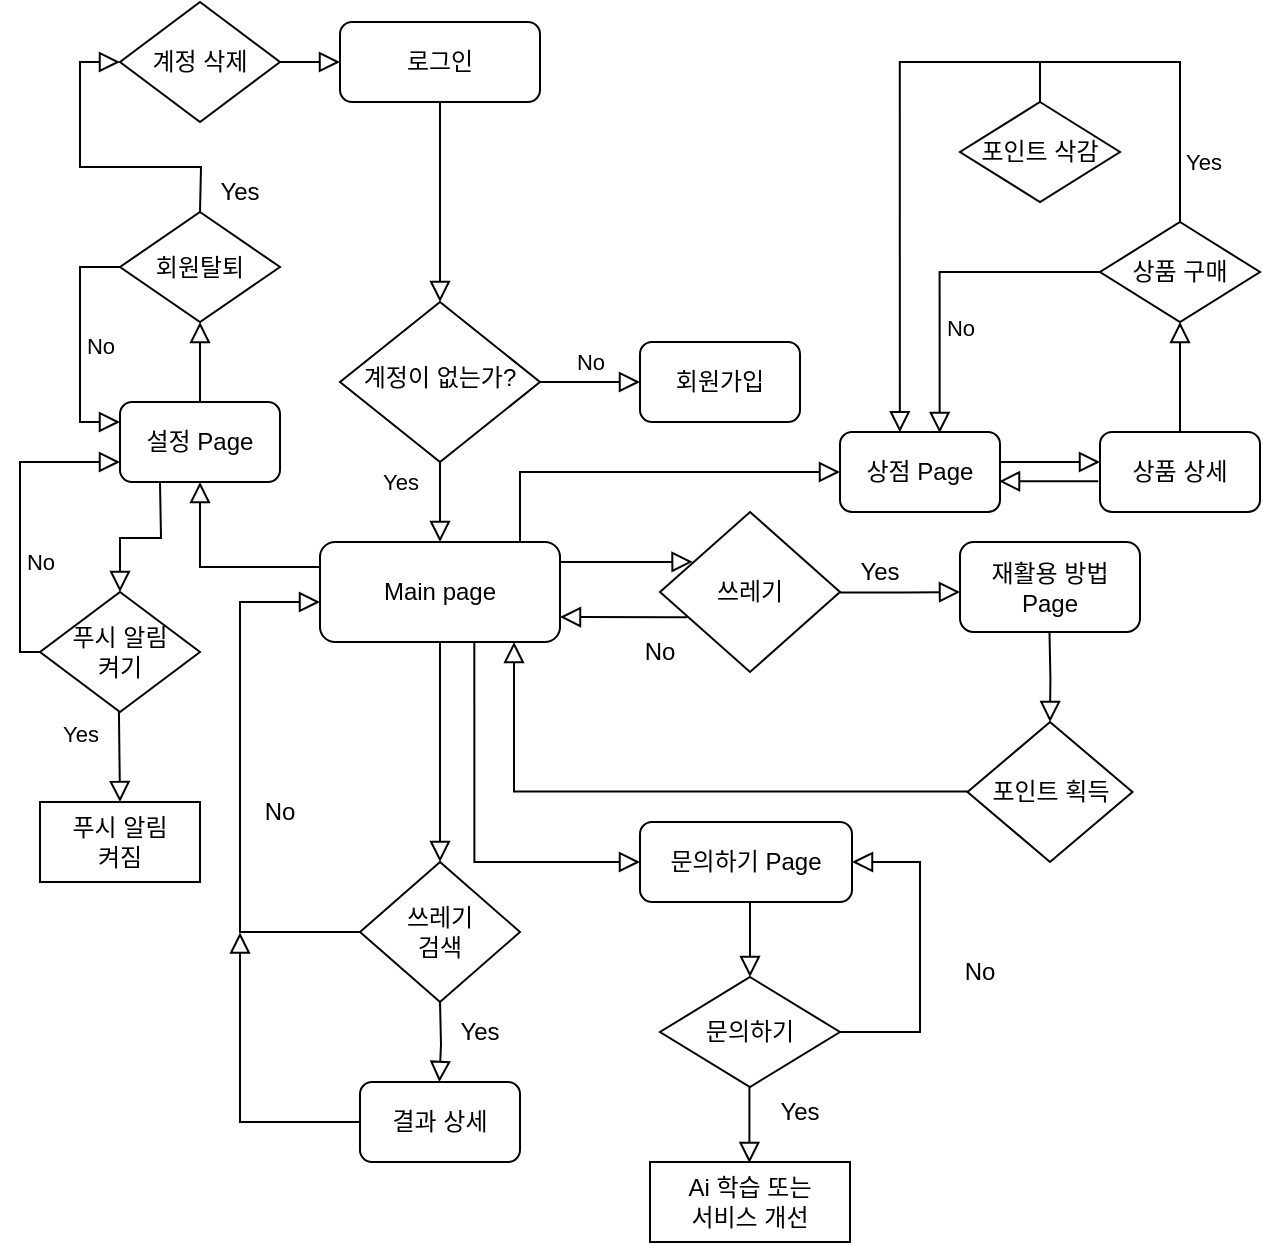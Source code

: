 <mxfile version="22.1.11" type="github">
  <diagram id="C5RBs43oDa-KdzZeNtuy" name="Page-1">
    <mxGraphModel dx="1687" dy="925" grid="1" gridSize="10" guides="1" tooltips="1" connect="1" arrows="1" fold="1" page="1" pageScale="1" pageWidth="827" pageHeight="1169" math="0" shadow="0">
      <root>
        <mxCell id="WIyWlLk6GJQsqaUBKTNV-0" />
        <mxCell id="WIyWlLk6GJQsqaUBKTNV-1" parent="WIyWlLk6GJQsqaUBKTNV-0" />
        <mxCell id="WIyWlLk6GJQsqaUBKTNV-2" value="" style="rounded=0;html=1;jettySize=auto;orthogonalLoop=1;fontSize=11;endArrow=block;endFill=0;endSize=8;strokeWidth=1;shadow=0;labelBackgroundColor=none;edgeStyle=orthogonalEdgeStyle;" parent="WIyWlLk6GJQsqaUBKTNV-1" source="WIyWlLk6GJQsqaUBKTNV-3" target="WIyWlLk6GJQsqaUBKTNV-6" edge="1">
          <mxGeometry relative="1" as="geometry" />
        </mxCell>
        <mxCell id="WIyWlLk6GJQsqaUBKTNV-3" value="로그인" style="rounded=1;whiteSpace=wrap;html=1;fontSize=12;glass=0;strokeWidth=1;shadow=0;" parent="WIyWlLk6GJQsqaUBKTNV-1" vertex="1">
          <mxGeometry x="290" y="240" width="100" height="40" as="geometry" />
        </mxCell>
        <mxCell id="WIyWlLk6GJQsqaUBKTNV-4" value="Yes" style="rounded=0;html=1;jettySize=auto;orthogonalLoop=1;fontSize=11;endArrow=block;endFill=0;endSize=8;strokeWidth=1;shadow=0;labelBackgroundColor=none;edgeStyle=orthogonalEdgeStyle;" parent="WIyWlLk6GJQsqaUBKTNV-1" source="WIyWlLk6GJQsqaUBKTNV-6" edge="1">
          <mxGeometry x="-0.507" y="-20" relative="1" as="geometry">
            <mxPoint as="offset" />
            <mxPoint x="340" y="500" as="targetPoint" />
          </mxGeometry>
        </mxCell>
        <mxCell id="WIyWlLk6GJQsqaUBKTNV-5" value="No" style="edgeStyle=orthogonalEdgeStyle;rounded=0;html=1;jettySize=auto;orthogonalLoop=1;fontSize=11;endArrow=block;endFill=0;endSize=8;strokeWidth=1;shadow=0;labelBackgroundColor=none;" parent="WIyWlLk6GJQsqaUBKTNV-1" source="WIyWlLk6GJQsqaUBKTNV-6" target="WIyWlLk6GJQsqaUBKTNV-7" edge="1">
          <mxGeometry y="10" relative="1" as="geometry">
            <mxPoint as="offset" />
          </mxGeometry>
        </mxCell>
        <mxCell id="WIyWlLk6GJQsqaUBKTNV-6" value="계정이 없는가?" style="rhombus;whiteSpace=wrap;html=1;shadow=0;fontFamily=Helvetica;fontSize=12;align=center;strokeWidth=1;spacing=6;spacingTop=-4;" parent="WIyWlLk6GJQsqaUBKTNV-1" vertex="1">
          <mxGeometry x="290" y="380" width="100" height="80" as="geometry" />
        </mxCell>
        <mxCell id="WIyWlLk6GJQsqaUBKTNV-7" value="회원가입" style="rounded=1;whiteSpace=wrap;html=1;fontSize=12;glass=0;strokeWidth=1;shadow=0;" parent="WIyWlLk6GJQsqaUBKTNV-1" vertex="1">
          <mxGeometry x="440" y="400" width="80" height="40" as="geometry" />
        </mxCell>
        <mxCell id="WIyWlLk6GJQsqaUBKTNV-8" value="" style="rounded=0;html=1;jettySize=auto;orthogonalLoop=1;fontSize=11;endArrow=block;endFill=0;endSize=8;strokeWidth=1;shadow=0;labelBackgroundColor=none;edgeStyle=orthogonalEdgeStyle;exitX=0.5;exitY=1;exitDx=0;exitDy=0;" parent="WIyWlLk6GJQsqaUBKTNV-1" source="xGvReFKnQGBwkajer348-0" edge="1">
          <mxGeometry x="-0.102" y="-10" relative="1" as="geometry">
            <mxPoint as="offset" />
            <mxPoint x="340" y="580" as="sourcePoint" />
            <mxPoint x="340" y="660" as="targetPoint" />
          </mxGeometry>
        </mxCell>
        <mxCell id="xGvReFKnQGBwkajer348-0" value="Main page" style="rounded=1;whiteSpace=wrap;html=1;" parent="WIyWlLk6GJQsqaUBKTNV-1" vertex="1">
          <mxGeometry x="280" y="500" width="120" height="50" as="geometry" />
        </mxCell>
        <mxCell id="xGvReFKnQGBwkajer348-3" value="" style="edgeStyle=orthogonalEdgeStyle;rounded=0;html=1;jettySize=auto;orthogonalLoop=1;fontSize=11;endArrow=block;endFill=0;endSize=8;strokeWidth=1;shadow=0;labelBackgroundColor=none;entryX=0.181;entryY=0.311;entryDx=0;entryDy=0;entryPerimeter=0;" parent="WIyWlLk6GJQsqaUBKTNV-1" target="xGvReFKnQGBwkajer348-5" edge="1">
          <mxGeometry y="10" relative="1" as="geometry">
            <mxPoint as="offset" />
            <mxPoint x="400" y="525" as="sourcePoint" />
            <mxPoint x="450" y="525" as="targetPoint" />
            <Array as="points">
              <mxPoint x="400" y="510" />
              <mxPoint x="450" y="510" />
            </Array>
          </mxGeometry>
        </mxCell>
        <mxCell id="xGvReFKnQGBwkajer348-5" value="쓰레기" style="rhombus;whiteSpace=wrap;html=1;" parent="WIyWlLk6GJQsqaUBKTNV-1" vertex="1">
          <mxGeometry x="450" y="485" width="90" height="80" as="geometry" />
        </mxCell>
        <mxCell id="xGvReFKnQGBwkajer348-6" value="" style="edgeStyle=orthogonalEdgeStyle;rounded=0;html=1;jettySize=auto;orthogonalLoop=1;fontSize=11;endArrow=block;endFill=0;endSize=8;strokeWidth=1;shadow=0;labelBackgroundColor=none;entryX=1;entryY=0.75;entryDx=0;entryDy=0;exitX=0.151;exitY=0.658;exitDx=0;exitDy=0;exitPerimeter=0;" parent="WIyWlLk6GJQsqaUBKTNV-1" source="xGvReFKnQGBwkajer348-5" target="xGvReFKnQGBwkajer348-0" edge="1">
          <mxGeometry y="10" relative="1" as="geometry">
            <mxPoint as="offset" />
            <mxPoint x="450" y="531" as="sourcePoint" />
            <mxPoint x="440" y="530" as="targetPoint" />
            <Array as="points">
              <mxPoint x="460" y="538" />
              <mxPoint x="460" y="538" />
            </Array>
          </mxGeometry>
        </mxCell>
        <mxCell id="xGvReFKnQGBwkajer348-8" value="Yes" style="text;html=1;strokeColor=none;fillColor=none;align=center;verticalAlign=middle;whiteSpace=wrap;rounded=0;" parent="WIyWlLk6GJQsqaUBKTNV-1" vertex="1">
          <mxGeometry x="540" y="510" width="40" height="10" as="geometry" />
        </mxCell>
        <mxCell id="xGvReFKnQGBwkajer348-10" value="No" style="text;html=1;strokeColor=none;fillColor=none;align=center;verticalAlign=middle;whiteSpace=wrap;rounded=0;" parent="WIyWlLk6GJQsqaUBKTNV-1" vertex="1">
          <mxGeometry x="430" y="550" width="40" height="10" as="geometry" />
        </mxCell>
        <mxCell id="xGvReFKnQGBwkajer348-11" value="" style="edgeStyle=orthogonalEdgeStyle;rounded=0;html=1;jettySize=auto;orthogonalLoop=1;fontSize=11;endArrow=block;endFill=0;endSize=8;strokeWidth=1;shadow=0;labelBackgroundColor=none;" parent="WIyWlLk6GJQsqaUBKTNV-1" edge="1">
          <mxGeometry y="10" relative="1" as="geometry">
            <mxPoint as="offset" />
            <mxPoint x="540" y="525.22" as="sourcePoint" />
            <mxPoint x="600" y="525" as="targetPoint" />
            <Array as="points">
              <mxPoint x="573" y="525" />
            </Array>
          </mxGeometry>
        </mxCell>
        <mxCell id="xGvReFKnQGBwkajer348-13" value="재활용 방법&lt;br&gt;Page" style="rounded=1;whiteSpace=wrap;html=1;" parent="WIyWlLk6GJQsqaUBKTNV-1" vertex="1">
          <mxGeometry x="600" y="500" width="90" height="45" as="geometry" />
        </mxCell>
        <mxCell id="xGvReFKnQGBwkajer348-14" value="포인트 획득" style="rhombus;whiteSpace=wrap;html=1;" parent="WIyWlLk6GJQsqaUBKTNV-1" vertex="1">
          <mxGeometry x="603.75" y="590" width="82.5" height="70" as="geometry" />
        </mxCell>
        <mxCell id="xGvReFKnQGBwkajer348-17" value="" style="rounded=0;html=1;jettySize=auto;orthogonalLoop=1;fontSize=11;endArrow=block;endFill=0;endSize=8;strokeWidth=1;shadow=0;labelBackgroundColor=none;edgeStyle=orthogonalEdgeStyle;entryX=0.5;entryY=0;entryDx=0;entryDy=0;" parent="WIyWlLk6GJQsqaUBKTNV-1" target="xGvReFKnQGBwkajer348-14" edge="1">
          <mxGeometry x="-0.033" y="19" relative="1" as="geometry">
            <mxPoint as="offset" />
            <mxPoint x="644.74" y="545" as="sourcePoint" />
            <mxPoint x="644.74" y="585" as="targetPoint" />
          </mxGeometry>
        </mxCell>
        <mxCell id="xGvReFKnQGBwkajer348-18" value="" style="edgeStyle=orthogonalEdgeStyle;rounded=0;html=1;jettySize=auto;orthogonalLoop=1;fontSize=11;endArrow=block;endFill=0;endSize=8;strokeWidth=1;shadow=0;labelBackgroundColor=none;exitX=0.151;exitY=0.658;exitDx=0;exitDy=0;exitPerimeter=0;" parent="WIyWlLk6GJQsqaUBKTNV-1" target="xGvReFKnQGBwkajer348-0" edge="1">
          <mxGeometry y="10" relative="1" as="geometry">
            <mxPoint as="offset" />
            <mxPoint x="604" y="624.69" as="sourcePoint" />
            <mxPoint x="540" y="624.69" as="targetPoint" />
            <Array as="points">
              <mxPoint x="377" y="625" />
            </Array>
          </mxGeometry>
        </mxCell>
        <mxCell id="xGvReFKnQGBwkajer348-19" value="쓰레기&lt;br&gt;검색" style="rhombus;whiteSpace=wrap;html=1;" parent="WIyWlLk6GJQsqaUBKTNV-1" vertex="1">
          <mxGeometry x="300" y="660" width="80" height="70" as="geometry" />
        </mxCell>
        <mxCell id="xGvReFKnQGBwkajer348-20" value="결과 상세" style="rounded=1;whiteSpace=wrap;html=1;" parent="WIyWlLk6GJQsqaUBKTNV-1" vertex="1">
          <mxGeometry x="300" y="770" width="80" height="40" as="geometry" />
        </mxCell>
        <mxCell id="xGvReFKnQGBwkajer348-21" value="" style="rounded=0;html=1;jettySize=auto;orthogonalLoop=1;fontSize=11;endArrow=block;endFill=0;endSize=8;strokeWidth=1;shadow=0;labelBackgroundColor=none;edgeStyle=orthogonalEdgeStyle;" parent="WIyWlLk6GJQsqaUBKTNV-1" edge="1">
          <mxGeometry x="-0.102" y="-10" relative="1" as="geometry">
            <mxPoint as="offset" />
            <mxPoint x="340" y="730" as="sourcePoint" />
            <mxPoint x="339.71" y="770" as="targetPoint" />
          </mxGeometry>
        </mxCell>
        <mxCell id="xGvReFKnQGBwkajer348-24" value="" style="rounded=0;html=1;jettySize=auto;orthogonalLoop=1;fontSize=11;endArrow=block;endFill=0;endSize=8;strokeWidth=1;shadow=0;labelBackgroundColor=none;edgeStyle=orthogonalEdgeStyle;exitX=0;exitY=0.5;exitDx=0;exitDy=0;" parent="WIyWlLk6GJQsqaUBKTNV-1" source="xGvReFKnQGBwkajer348-19" target="xGvReFKnQGBwkajer348-0" edge="1">
          <mxGeometry x="-0.102" y="-10" relative="1" as="geometry">
            <mxPoint as="offset" />
            <mxPoint x="280" y="700" as="sourcePoint" />
            <mxPoint x="240" y="520" as="targetPoint" />
            <Array as="points">
              <mxPoint x="240" y="695" />
              <mxPoint x="240" y="530" />
            </Array>
          </mxGeometry>
        </mxCell>
        <mxCell id="xGvReFKnQGBwkajer348-25" value="No" style="text;html=1;strokeColor=none;fillColor=none;align=center;verticalAlign=middle;whiteSpace=wrap;rounded=0;" parent="WIyWlLk6GJQsqaUBKTNV-1" vertex="1">
          <mxGeometry x="240" y="630" width="40" height="10" as="geometry" />
        </mxCell>
        <mxCell id="xGvReFKnQGBwkajer348-26" value="Yes" style="text;html=1;strokeColor=none;fillColor=none;align=center;verticalAlign=middle;whiteSpace=wrap;rounded=0;" parent="WIyWlLk6GJQsqaUBKTNV-1" vertex="1">
          <mxGeometry x="340" y="740" width="40" height="10" as="geometry" />
        </mxCell>
        <mxCell id="xGvReFKnQGBwkajer348-28" value="" style="edgeStyle=orthogonalEdgeStyle;rounded=0;html=1;jettySize=auto;orthogonalLoop=1;fontSize=11;endArrow=block;endFill=0;endSize=8;strokeWidth=1;shadow=0;labelBackgroundColor=none;exitX=0;exitY=0.5;exitDx=0;exitDy=0;" parent="WIyWlLk6GJQsqaUBKTNV-1" source="xGvReFKnQGBwkajer348-20" edge="1">
          <mxGeometry y="10" relative="1" as="geometry">
            <mxPoint as="offset" />
            <mxPoint x="290" y="770" as="sourcePoint" />
            <mxPoint x="240" y="695.29" as="targetPoint" />
            <Array as="points">
              <mxPoint x="240" y="790" />
            </Array>
          </mxGeometry>
        </mxCell>
        <mxCell id="xGvReFKnQGBwkajer348-29" value="문의하기 Page" style="rounded=1;whiteSpace=wrap;html=1;" parent="WIyWlLk6GJQsqaUBKTNV-1" vertex="1">
          <mxGeometry x="440" y="640" width="106" height="40" as="geometry" />
        </mxCell>
        <mxCell id="xGvReFKnQGBwkajer348-30" value="" style="edgeStyle=orthogonalEdgeStyle;rounded=0;html=1;jettySize=auto;orthogonalLoop=1;fontSize=11;endArrow=block;endFill=0;endSize=8;strokeWidth=1;shadow=0;labelBackgroundColor=none;exitX=0.643;exitY=1.005;exitDx=0;exitDy=0;exitPerimeter=0;" parent="WIyWlLk6GJQsqaUBKTNV-1" source="xGvReFKnQGBwkajer348-0" target="xGvReFKnQGBwkajer348-29" edge="1">
          <mxGeometry y="10" relative="1" as="geometry">
            <mxPoint as="offset" />
            <mxPoint x="374" y="702.5" as="sourcePoint" />
            <mxPoint x="440" y="687.5" as="targetPoint" />
            <Array as="points">
              <mxPoint x="357" y="660" />
            </Array>
          </mxGeometry>
        </mxCell>
        <mxCell id="xGvReFKnQGBwkajer348-32" value="문의하기" style="rhombus;whiteSpace=wrap;html=1;" parent="WIyWlLk6GJQsqaUBKTNV-1" vertex="1">
          <mxGeometry x="450" y="717.5" width="90" height="55" as="geometry" />
        </mxCell>
        <mxCell id="xGvReFKnQGBwkajer348-33" value="" style="rounded=0;html=1;jettySize=auto;orthogonalLoop=1;fontSize=11;endArrow=block;endFill=0;endSize=8;strokeWidth=1;shadow=0;labelBackgroundColor=none;edgeStyle=orthogonalEdgeStyle;entryX=0.5;entryY=0;entryDx=0;entryDy=0;" parent="WIyWlLk6GJQsqaUBKTNV-1" target="xGvReFKnQGBwkajer348-32" edge="1">
          <mxGeometry x="-0.102" y="-10" relative="1" as="geometry">
            <mxPoint as="offset" />
            <mxPoint x="495" y="680" as="sourcePoint" />
            <mxPoint x="494.61" y="710" as="targetPoint" />
          </mxGeometry>
        </mxCell>
        <mxCell id="xGvReFKnQGBwkajer348-35" value="Yes" style="text;html=1;strokeColor=none;fillColor=none;align=center;verticalAlign=middle;whiteSpace=wrap;rounded=0;" parent="WIyWlLk6GJQsqaUBKTNV-1" vertex="1">
          <mxGeometry x="500" y="780" width="40" height="10" as="geometry" />
        </mxCell>
        <mxCell id="xGvReFKnQGBwkajer348-41" value="" style="edgeStyle=orthogonalEdgeStyle;rounded=0;html=1;jettySize=auto;orthogonalLoop=1;fontSize=11;endArrow=block;endFill=0;endSize=8;strokeWidth=1;shadow=0;labelBackgroundColor=none;exitX=1;exitY=0.5;exitDx=0;exitDy=0;entryX=1;entryY=0.5;entryDx=0;entryDy=0;" parent="WIyWlLk6GJQsqaUBKTNV-1" source="xGvReFKnQGBwkajer348-32" target="xGvReFKnQGBwkajer348-29" edge="1">
          <mxGeometry y="10" relative="1" as="geometry">
            <mxPoint as="offset" />
            <mxPoint x="640.04" y="754.71" as="sourcePoint" />
            <mxPoint x="550" y="660" as="targetPoint" />
            <Array as="points">
              <mxPoint x="580" y="745" />
              <mxPoint x="580" y="660" />
            </Array>
          </mxGeometry>
        </mxCell>
        <mxCell id="xGvReFKnQGBwkajer348-42" value="" style="rounded=0;html=1;jettySize=auto;orthogonalLoop=1;fontSize=11;endArrow=block;endFill=0;endSize=8;strokeWidth=1;shadow=0;labelBackgroundColor=none;edgeStyle=orthogonalEdgeStyle;entryX=0.5;entryY=0;entryDx=0;entryDy=0;" parent="WIyWlLk6GJQsqaUBKTNV-1" edge="1">
          <mxGeometry x="-0.102" y="-10" relative="1" as="geometry">
            <mxPoint as="offset" />
            <mxPoint x="494.71" y="772.5" as="sourcePoint" />
            <mxPoint x="494.71" y="810.5" as="targetPoint" />
          </mxGeometry>
        </mxCell>
        <mxCell id="xGvReFKnQGBwkajer348-43" value="No" style="text;html=1;strokeColor=none;fillColor=none;align=center;verticalAlign=middle;whiteSpace=wrap;rounded=0;" parent="WIyWlLk6GJQsqaUBKTNV-1" vertex="1">
          <mxGeometry x="590" y="710" width="40" height="10" as="geometry" />
        </mxCell>
        <mxCell id="xGvReFKnQGBwkajer348-44" value="Ai 학습 또는&lt;br&gt;서비스 개선" style="rounded=0;whiteSpace=wrap;html=1;" parent="WIyWlLk6GJQsqaUBKTNV-1" vertex="1">
          <mxGeometry x="445" y="810" width="100" height="40" as="geometry" />
        </mxCell>
        <mxCell id="xGvReFKnQGBwkajer348-45" value="상점 Page" style="rounded=1;whiteSpace=wrap;html=1;fontSize=12;glass=0;strokeWidth=1;shadow=0;" parent="WIyWlLk6GJQsqaUBKTNV-1" vertex="1">
          <mxGeometry x="540" y="445" width="80" height="40" as="geometry" />
        </mxCell>
        <mxCell id="xGvReFKnQGBwkajer348-47" value="" style="edgeStyle=orthogonalEdgeStyle;rounded=0;html=1;jettySize=auto;orthogonalLoop=1;fontSize=11;endArrow=block;endFill=0;endSize=8;strokeWidth=1;shadow=0;labelBackgroundColor=none;entryX=0;entryY=0.5;entryDx=0;entryDy=0;" parent="WIyWlLk6GJQsqaUBKTNV-1" target="xGvReFKnQGBwkajer348-45" edge="1">
          <mxGeometry y="10" relative="1" as="geometry">
            <mxPoint as="offset" />
            <mxPoint x="380" y="500" as="sourcePoint" />
            <mxPoint x="446" y="485" as="targetPoint" />
            <Array as="points">
              <mxPoint x="380" y="465" />
            </Array>
          </mxGeometry>
        </mxCell>
        <mxCell id="xGvReFKnQGBwkajer348-48" value="상품 상세" style="rounded=1;whiteSpace=wrap;html=1;fontSize=12;glass=0;strokeWidth=1;shadow=0;" parent="WIyWlLk6GJQsqaUBKTNV-1" vertex="1">
          <mxGeometry x="670" y="445" width="80" height="40" as="geometry" />
        </mxCell>
        <mxCell id="xGvReFKnQGBwkajer348-49" value="" style="edgeStyle=orthogonalEdgeStyle;rounded=0;html=1;jettySize=auto;orthogonalLoop=1;fontSize=11;endArrow=block;endFill=0;endSize=8;strokeWidth=1;shadow=0;labelBackgroundColor=none;" parent="WIyWlLk6GJQsqaUBKTNV-1" edge="1">
          <mxGeometry x="0.002" y="10" relative="1" as="geometry">
            <mxPoint as="offset" />
            <mxPoint x="620" y="460" as="sourcePoint" />
            <mxPoint x="670" y="460" as="targetPoint" />
          </mxGeometry>
        </mxCell>
        <mxCell id="xGvReFKnQGBwkajer348-50" value="" style="edgeStyle=orthogonalEdgeStyle;rounded=0;html=1;jettySize=auto;orthogonalLoop=1;fontSize=11;endArrow=block;endFill=0;endSize=8;strokeWidth=1;shadow=0;labelBackgroundColor=none;entryX=0.994;entryY=0.616;entryDx=0;entryDy=0;entryPerimeter=0;exitX=-0.011;exitY=0.616;exitDx=0;exitDy=0;exitPerimeter=0;" parent="WIyWlLk6GJQsqaUBKTNV-1" source="xGvReFKnQGBwkajer348-48" target="xGvReFKnQGBwkajer348-45" edge="1">
          <mxGeometry x="0.001" y="10" relative="1" as="geometry">
            <mxPoint as="offset" />
            <mxPoint x="630" y="470" as="sourcePoint" />
            <mxPoint x="680" y="470" as="targetPoint" />
          </mxGeometry>
        </mxCell>
        <mxCell id="xGvReFKnQGBwkajer348-51" value="상품 구매" style="rhombus;whiteSpace=wrap;html=1;" parent="WIyWlLk6GJQsqaUBKTNV-1" vertex="1">
          <mxGeometry x="670" y="340" width="80" height="50" as="geometry" />
        </mxCell>
        <mxCell id="xGvReFKnQGBwkajer348-52" value="No" style="edgeStyle=orthogonalEdgeStyle;rounded=0;html=1;jettySize=auto;orthogonalLoop=1;fontSize=11;endArrow=block;endFill=0;endSize=8;strokeWidth=1;shadow=0;labelBackgroundColor=none;entryX=0.623;entryY=0.012;entryDx=0;entryDy=0;entryPerimeter=0;" parent="WIyWlLk6GJQsqaUBKTNV-1" source="xGvReFKnQGBwkajer348-51" target="xGvReFKnQGBwkajer348-45" edge="1">
          <mxGeometry x="0.353" y="10" relative="1" as="geometry">
            <mxPoint as="offset" />
            <mxPoint x="570" y="350" as="sourcePoint" />
            <mxPoint x="620" y="350" as="targetPoint" />
          </mxGeometry>
        </mxCell>
        <mxCell id="xGvReFKnQGBwkajer348-54" value="" style="edgeStyle=orthogonalEdgeStyle;rounded=0;html=1;jettySize=auto;orthogonalLoop=1;fontSize=11;endArrow=block;endFill=0;endSize=8;strokeWidth=1;shadow=0;labelBackgroundColor=none;entryX=0.5;entryY=1;entryDx=0;entryDy=0;exitX=0.5;exitY=0;exitDx=0;exitDy=0;" parent="WIyWlLk6GJQsqaUBKTNV-1" source="xGvReFKnQGBwkajer348-48" target="xGvReFKnQGBwkajer348-51" edge="1">
          <mxGeometry x="0.002" y="10" relative="1" as="geometry">
            <mxPoint as="offset" />
            <mxPoint x="710" y="440" as="sourcePoint" />
            <mxPoint x="710" y="419.78" as="targetPoint" />
          </mxGeometry>
        </mxCell>
        <mxCell id="xGvReFKnQGBwkajer348-55" value="&amp;nbsp;Yes" style="rounded=0;html=1;jettySize=auto;orthogonalLoop=1;fontSize=11;endArrow=block;endFill=0;endSize=8;strokeWidth=1;shadow=0;labelBackgroundColor=none;edgeStyle=orthogonalEdgeStyle;entryX=0.374;entryY=0.003;entryDx=0;entryDy=0;exitX=0.5;exitY=0;exitDx=0;exitDy=0;entryPerimeter=0;" parent="WIyWlLk6GJQsqaUBKTNV-1" source="xGvReFKnQGBwkajer348-56" target="xGvReFKnQGBwkajer348-45" edge="1">
          <mxGeometry x="-1" y="-85" relative="1" as="geometry">
            <mxPoint x="-5" y="30" as="offset" />
            <mxPoint x="709" y="337" as="sourcePoint" />
            <mxPoint x="640" y="340" as="targetPoint" />
          </mxGeometry>
        </mxCell>
        <mxCell id="xGvReFKnQGBwkajer348-56" value="포인트 삭감" style="rhombus;whiteSpace=wrap;html=1;" parent="WIyWlLk6GJQsqaUBKTNV-1" vertex="1">
          <mxGeometry x="600" y="280" width="80" height="50" as="geometry" />
        </mxCell>
        <mxCell id="xGvReFKnQGBwkajer348-59" value="설정 Page" style="rounded=1;whiteSpace=wrap;html=1;" parent="WIyWlLk6GJQsqaUBKTNV-1" vertex="1">
          <mxGeometry x="180" y="430" width="80" height="40" as="geometry" />
        </mxCell>
        <mxCell id="xGvReFKnQGBwkajer348-60" value="" style="rounded=0;html=1;jettySize=auto;orthogonalLoop=1;fontSize=11;endArrow=block;endFill=0;endSize=8;strokeWidth=1;shadow=0;labelBackgroundColor=none;edgeStyle=orthogonalEdgeStyle;entryX=0.5;entryY=1;entryDx=0;entryDy=0;exitX=0;exitY=0.25;exitDx=0;exitDy=0;" parent="WIyWlLk6GJQsqaUBKTNV-1" source="xGvReFKnQGBwkajer348-0" target="xGvReFKnQGBwkajer348-59" edge="1">
          <mxGeometry relative="1" as="geometry">
            <mxPoint x="170" y="497.5" as="sourcePoint" />
            <mxPoint x="170" y="547.5" as="targetPoint" />
          </mxGeometry>
        </mxCell>
        <mxCell id="xGvReFKnQGBwkajer348-61" value="회원탈퇴" style="rhombus;whiteSpace=wrap;html=1;" parent="WIyWlLk6GJQsqaUBKTNV-1" vertex="1">
          <mxGeometry x="180" y="335" width="80" height="55" as="geometry" />
        </mxCell>
        <mxCell id="xGvReFKnQGBwkajer348-62" value="" style="rounded=0;html=1;jettySize=auto;orthogonalLoop=1;fontSize=11;endArrow=block;endFill=0;endSize=8;strokeWidth=1;shadow=0;labelBackgroundColor=none;edgeStyle=orthogonalEdgeStyle;entryX=0.5;entryY=1;entryDx=0;entryDy=0;exitX=0.5;exitY=0;exitDx=0;exitDy=0;" parent="WIyWlLk6GJQsqaUBKTNV-1" source="xGvReFKnQGBwkajer348-59" target="xGvReFKnQGBwkajer348-61" edge="1">
          <mxGeometry relative="1" as="geometry">
            <mxPoint x="220" y="430" as="sourcePoint" />
            <mxPoint x="220" y="396.47" as="targetPoint" />
          </mxGeometry>
        </mxCell>
        <mxCell id="xGvReFKnQGBwkajer348-64" value="" style="rounded=0;html=1;jettySize=auto;orthogonalLoop=1;fontSize=11;endArrow=block;endFill=0;endSize=8;strokeWidth=1;shadow=0;labelBackgroundColor=none;edgeStyle=orthogonalEdgeStyle;entryX=0;entryY=0.5;entryDx=0;entryDy=0;" parent="WIyWlLk6GJQsqaUBKTNV-1" source="xGvReFKnQGBwkajer348-69" target="WIyWlLk6GJQsqaUBKTNV-3" edge="1">
          <mxGeometry relative="1" as="geometry">
            <mxPoint x="220" y="335" as="sourcePoint" />
            <mxPoint x="220" y="280" as="targetPoint" />
            <Array as="points">
              <mxPoint x="220" y="260" />
            </Array>
          </mxGeometry>
        </mxCell>
        <mxCell id="xGvReFKnQGBwkajer348-66" value="Yes" style="text;html=1;strokeColor=none;fillColor=none;align=center;verticalAlign=middle;whiteSpace=wrap;rounded=0;" parent="WIyWlLk6GJQsqaUBKTNV-1" vertex="1">
          <mxGeometry x="220" y="320" width="40" height="10" as="geometry" />
        </mxCell>
        <mxCell id="xGvReFKnQGBwkajer348-70" value="" style="rounded=0;html=1;jettySize=auto;orthogonalLoop=1;fontSize=11;endArrow=block;endFill=0;endSize=8;strokeWidth=1;shadow=0;labelBackgroundColor=none;edgeStyle=orthogonalEdgeStyle;entryX=0;entryY=0.5;entryDx=0;entryDy=0;" parent="WIyWlLk6GJQsqaUBKTNV-1" target="xGvReFKnQGBwkajer348-69" edge="1">
          <mxGeometry relative="1" as="geometry">
            <mxPoint x="220" y="335" as="sourcePoint" />
            <mxPoint x="290" y="260" as="targetPoint" />
            <Array as="points" />
          </mxGeometry>
        </mxCell>
        <mxCell id="xGvReFKnQGBwkajer348-69" value="계정 삭제" style="rhombus;whiteSpace=wrap;html=1;" parent="WIyWlLk6GJQsqaUBKTNV-1" vertex="1">
          <mxGeometry x="180" y="230" width="80" height="60" as="geometry" />
        </mxCell>
        <mxCell id="xGvReFKnQGBwkajer348-74" value="No" style="edgeStyle=orthogonalEdgeStyle;rounded=0;html=1;jettySize=auto;orthogonalLoop=1;fontSize=11;endArrow=block;endFill=0;endSize=8;strokeWidth=1;shadow=0;labelBackgroundColor=none;entryX=0;entryY=0.25;entryDx=0;entryDy=0;exitX=0;exitY=0.5;exitDx=0;exitDy=0;" parent="WIyWlLk6GJQsqaUBKTNV-1" source="xGvReFKnQGBwkajer348-61" target="xGvReFKnQGBwkajer348-59" edge="1">
          <mxGeometry y="10" relative="1" as="geometry">
            <mxPoint as="offset" />
            <mxPoint x="140" y="400" as="sourcePoint" />
            <mxPoint x="190" y="400" as="targetPoint" />
          </mxGeometry>
        </mxCell>
        <mxCell id="xGvReFKnQGBwkajer348-75" value="푸시 알림&lt;br&gt;켜기" style="rhombus;whiteSpace=wrap;html=1;" parent="WIyWlLk6GJQsqaUBKTNV-1" vertex="1">
          <mxGeometry x="140" y="525" width="80" height="60" as="geometry" />
        </mxCell>
        <mxCell id="xGvReFKnQGBwkajer348-76" value="" style="rounded=0;html=1;jettySize=auto;orthogonalLoop=1;fontSize=11;endArrow=block;endFill=0;endSize=8;strokeWidth=1;shadow=0;labelBackgroundColor=none;edgeStyle=orthogonalEdgeStyle;entryX=0.5;entryY=0;entryDx=0;entryDy=0;" parent="WIyWlLk6GJQsqaUBKTNV-1" target="xGvReFKnQGBwkajer348-75" edge="1">
          <mxGeometry x="0.276" y="-9" relative="1" as="geometry">
            <mxPoint as="offset" />
            <mxPoint x="200" y="470" as="sourcePoint" />
            <mxPoint x="200" y="510" as="targetPoint" />
          </mxGeometry>
        </mxCell>
        <mxCell id="xGvReFKnQGBwkajer348-77" value="No" style="edgeStyle=orthogonalEdgeStyle;rounded=0;html=1;jettySize=auto;orthogonalLoop=1;fontSize=11;endArrow=block;endFill=0;endSize=8;strokeWidth=1;shadow=0;labelBackgroundColor=none;exitX=0;exitY=0.5;exitDx=0;exitDy=0;" parent="WIyWlLk6GJQsqaUBKTNV-1" source="xGvReFKnQGBwkajer348-75" edge="1">
          <mxGeometry x="-0.293" y="-10" relative="1" as="geometry">
            <mxPoint as="offset" />
            <mxPoint x="130" y="459.31" as="sourcePoint" />
            <mxPoint x="180" y="459.31" as="targetPoint" />
            <Array as="points">
              <mxPoint x="130" y="555" />
              <mxPoint x="130" y="460" />
              <mxPoint x="180" y="460" />
            </Array>
          </mxGeometry>
        </mxCell>
        <mxCell id="xGvReFKnQGBwkajer348-78" value="Yes" style="rounded=0;html=1;jettySize=auto;orthogonalLoop=1;fontSize=11;endArrow=block;endFill=0;endSize=8;strokeWidth=1;shadow=0;labelBackgroundColor=none;edgeStyle=orthogonalEdgeStyle;entryX=0.5;entryY=0;entryDx=0;entryDy=0;" parent="WIyWlLk6GJQsqaUBKTNV-1" target="xGvReFKnQGBwkajer348-79" edge="1">
          <mxGeometry x="-0.507" y="-20" relative="1" as="geometry">
            <mxPoint as="offset" />
            <mxPoint x="179.46" y="585" as="sourcePoint" />
            <mxPoint x="179.46" y="625" as="targetPoint" />
          </mxGeometry>
        </mxCell>
        <mxCell id="xGvReFKnQGBwkajer348-79" value="푸시 알림&lt;br&gt;켜짐" style="rounded=0;whiteSpace=wrap;html=1;" parent="WIyWlLk6GJQsqaUBKTNV-1" vertex="1">
          <mxGeometry x="140" y="630" width="80" height="40" as="geometry" />
        </mxCell>
        <mxCell id="xGvReFKnQGBwkajer348-80" value="" style="endArrow=none;html=1;rounded=0;entryX=0.5;entryY=0;entryDx=0;entryDy=0;" parent="WIyWlLk6GJQsqaUBKTNV-1" target="xGvReFKnQGBwkajer348-51" edge="1">
          <mxGeometry width="50" height="50" relative="1" as="geometry">
            <mxPoint x="640" y="260" as="sourcePoint" />
            <mxPoint x="690" y="210" as="targetPoint" />
            <Array as="points">
              <mxPoint x="710" y="260" />
            </Array>
          </mxGeometry>
        </mxCell>
      </root>
    </mxGraphModel>
  </diagram>
</mxfile>
